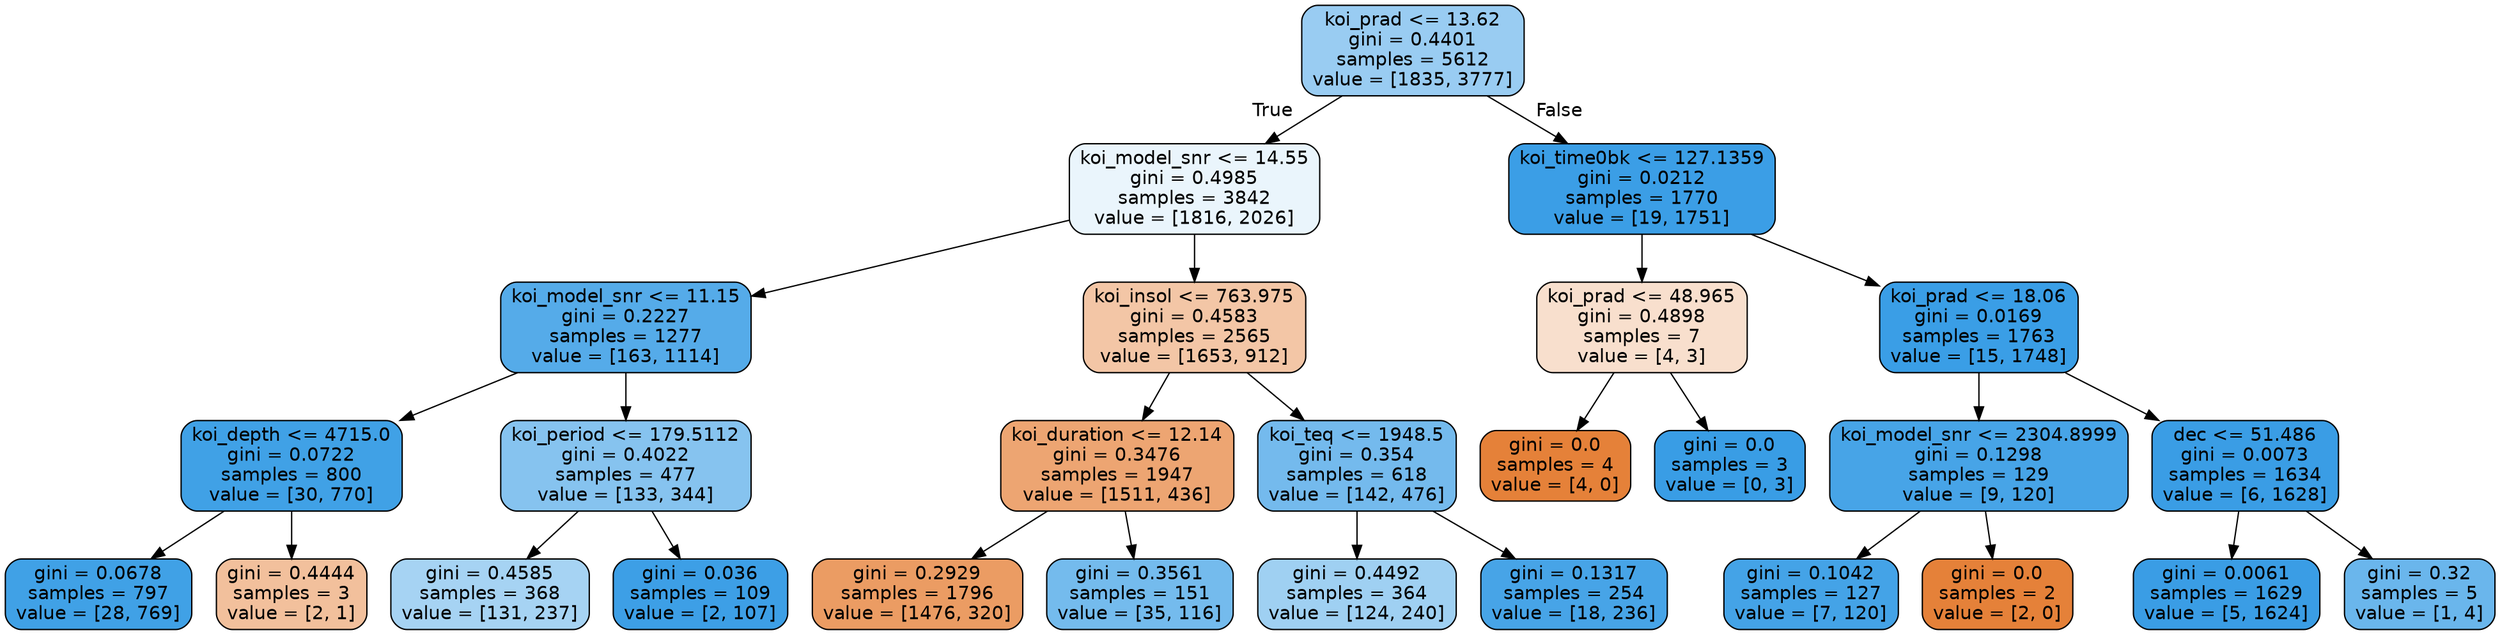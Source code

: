 digraph Tree {
node [shape=box, style="filled, rounded", color="black", fontname=helvetica] ;
edge [fontname=helvetica] ;
0 [label="koi_prad <= 13.62\ngini = 0.4401\nsamples = 5612\nvalue = [1835, 3777]", fillcolor="#399de583"] ;
1 [label="koi_model_snr <= 14.55\ngini = 0.4985\nsamples = 3842\nvalue = [1816, 2026]", fillcolor="#399de51a"] ;
0 -> 1 [labeldistance=2.5, labelangle=45, headlabel="True"] ;
2 [label="koi_model_snr <= 11.15\ngini = 0.2227\nsamples = 1277\nvalue = [163, 1114]", fillcolor="#399de5da"] ;
1 -> 2 ;
3 [label="koi_depth <= 4715.0\ngini = 0.0722\nsamples = 800\nvalue = [30, 770]", fillcolor="#399de5f5"] ;
2 -> 3 ;
4 [label="gini = 0.0678\nsamples = 797\nvalue = [28, 769]", fillcolor="#399de5f6"] ;
3 -> 4 ;
5 [label="gini = 0.4444\nsamples = 3\nvalue = [2, 1]", fillcolor="#e581397f"] ;
3 -> 5 ;
6 [label="koi_period <= 179.5112\ngini = 0.4022\nsamples = 477\nvalue = [133, 344]", fillcolor="#399de59c"] ;
2 -> 6 ;
7 [label="gini = 0.4585\nsamples = 368\nvalue = [131, 237]", fillcolor="#399de572"] ;
6 -> 7 ;
8 [label="gini = 0.036\nsamples = 109\nvalue = [2, 107]", fillcolor="#399de5fa"] ;
6 -> 8 ;
9 [label="koi_insol <= 763.975\ngini = 0.4583\nsamples = 2565\nvalue = [1653, 912]", fillcolor="#e5813972"] ;
1 -> 9 ;
10 [label="koi_duration <= 12.14\ngini = 0.3476\nsamples = 1947\nvalue = [1511, 436]", fillcolor="#e58139b5"] ;
9 -> 10 ;
11 [label="gini = 0.2929\nsamples = 1796\nvalue = [1476, 320]", fillcolor="#e58139c8"] ;
10 -> 11 ;
12 [label="gini = 0.3561\nsamples = 151\nvalue = [35, 116]", fillcolor="#399de5b2"] ;
10 -> 12 ;
13 [label="koi_teq <= 1948.5\ngini = 0.354\nsamples = 618\nvalue = [142, 476]", fillcolor="#399de5b3"] ;
9 -> 13 ;
14 [label="gini = 0.4492\nsamples = 364\nvalue = [124, 240]", fillcolor="#399de57b"] ;
13 -> 14 ;
15 [label="gini = 0.1317\nsamples = 254\nvalue = [18, 236]", fillcolor="#399de5ec"] ;
13 -> 15 ;
16 [label="koi_time0bk <= 127.1359\ngini = 0.0212\nsamples = 1770\nvalue = [19, 1751]", fillcolor="#399de5fc"] ;
0 -> 16 [labeldistance=2.5, labelangle=-45, headlabel="False"] ;
17 [label="koi_prad <= 48.965\ngini = 0.4898\nsamples = 7\nvalue = [4, 3]", fillcolor="#e5813940"] ;
16 -> 17 ;
18 [label="gini = 0.0\nsamples = 4\nvalue = [4, 0]", fillcolor="#e58139ff"] ;
17 -> 18 ;
19 [label="gini = 0.0\nsamples = 3\nvalue = [0, 3]", fillcolor="#399de5ff"] ;
17 -> 19 ;
20 [label="koi_prad <= 18.06\ngini = 0.0169\nsamples = 1763\nvalue = [15, 1748]", fillcolor="#399de5fd"] ;
16 -> 20 ;
21 [label="koi_model_snr <= 2304.8999\ngini = 0.1298\nsamples = 129\nvalue = [9, 120]", fillcolor="#399de5ec"] ;
20 -> 21 ;
22 [label="gini = 0.1042\nsamples = 127\nvalue = [7, 120]", fillcolor="#399de5f0"] ;
21 -> 22 ;
23 [label="gini = 0.0\nsamples = 2\nvalue = [2, 0]", fillcolor="#e58139ff"] ;
21 -> 23 ;
24 [label="dec <= 51.486\ngini = 0.0073\nsamples = 1634\nvalue = [6, 1628]", fillcolor="#399de5fe"] ;
20 -> 24 ;
25 [label="gini = 0.0061\nsamples = 1629\nvalue = [5, 1624]", fillcolor="#399de5fe"] ;
24 -> 25 ;
26 [label="gini = 0.32\nsamples = 5\nvalue = [1, 4]", fillcolor="#399de5bf"] ;
24 -> 26 ;
}